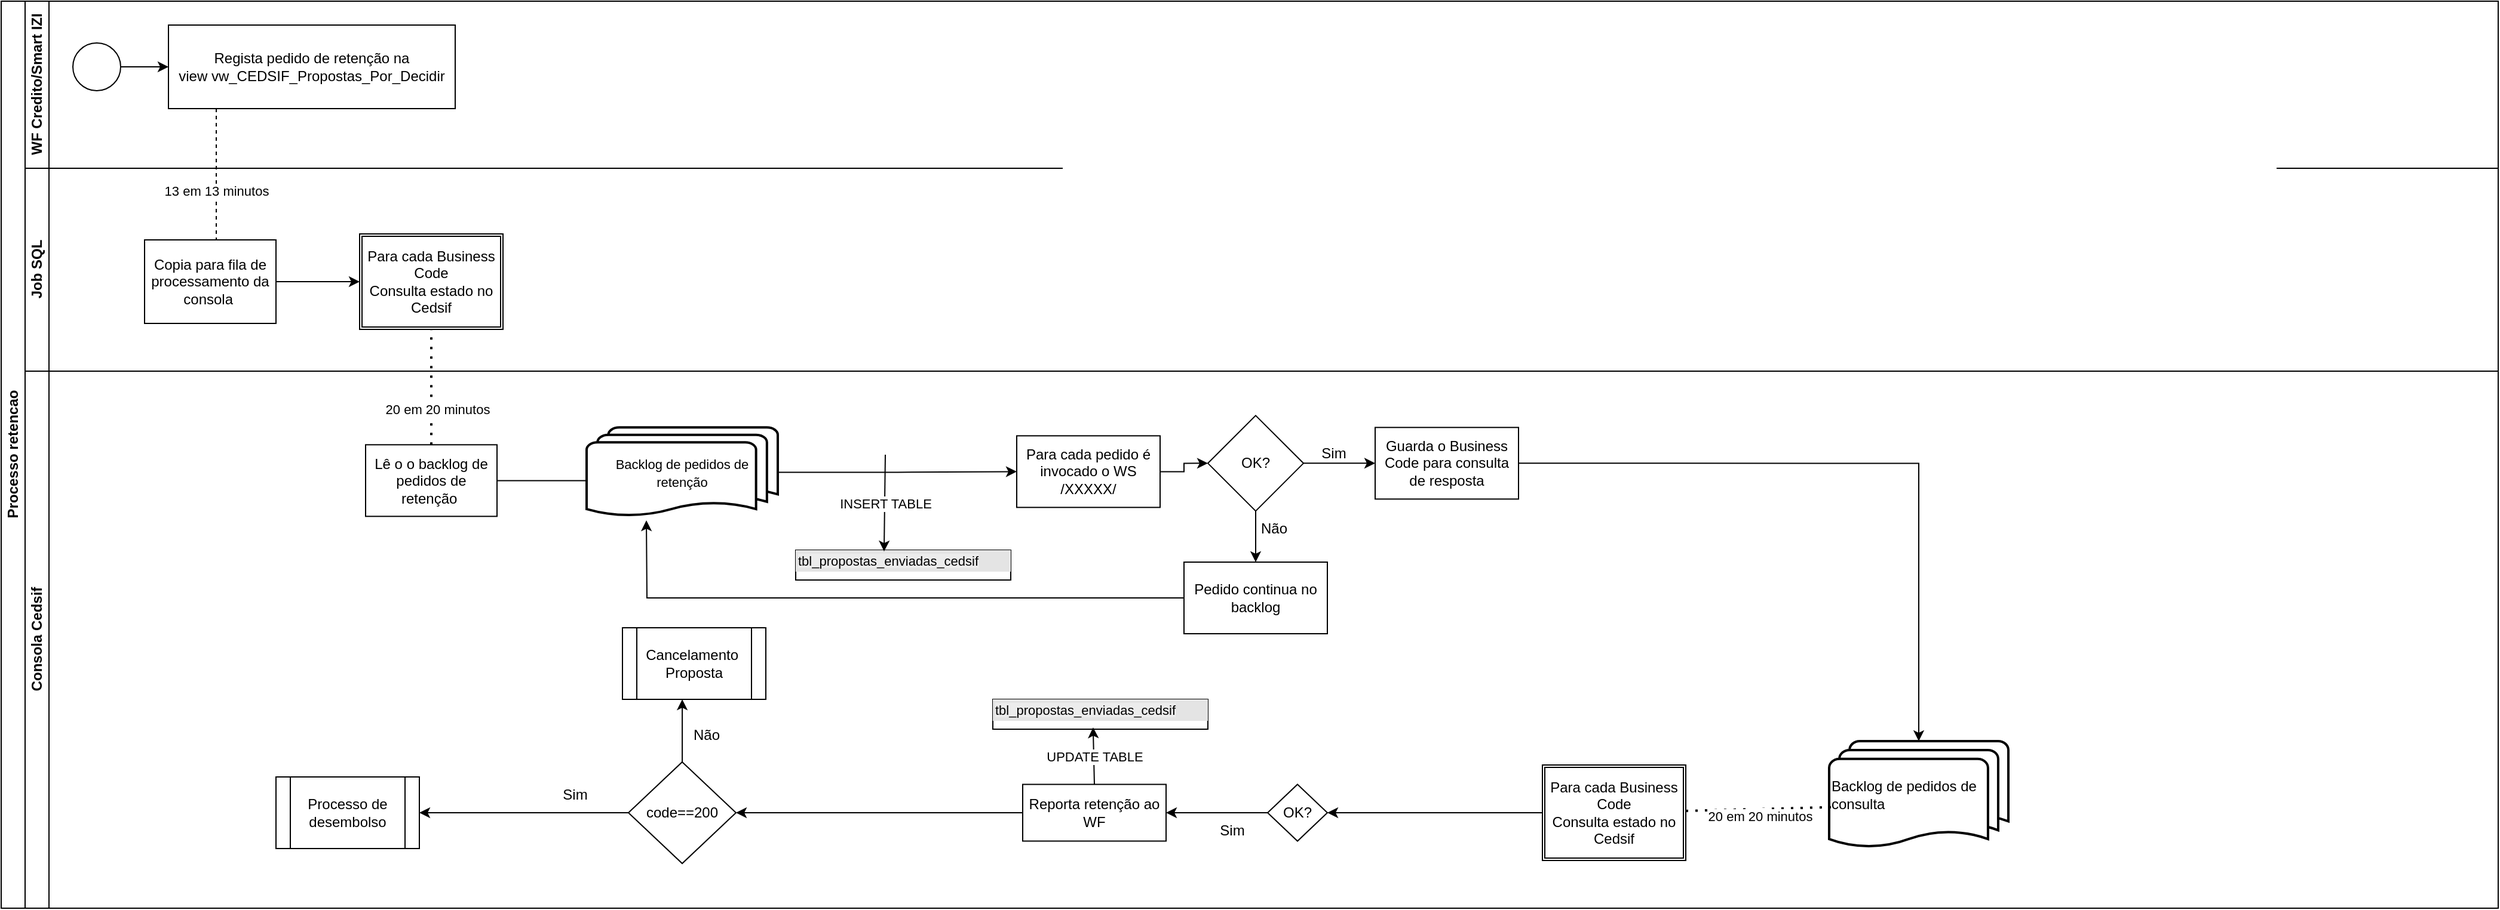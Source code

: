 <mxfile version="28.1.1">
  <diagram id="prtHgNgQTEPvFCAcTncT" name="Page-1">
    <mxGraphModel dx="1668" dy="1021" grid="1" gridSize="10" guides="1" tooltips="1" connect="1" arrows="1" fold="1" page="1" pageScale="1" pageWidth="827" pageHeight="1169" math="0" shadow="0">
      <root>
        <mxCell id="0" />
        <mxCell id="1" parent="0" />
        <mxCell id="dNxyNK7c78bLwvsdeMH5-19" value="Processo retencao" style="swimlane;html=1;childLayout=stackLayout;resizeParent=1;resizeParentMax=0;horizontal=0;startSize=20;horizontalStack=0;" parent="1" vertex="1">
          <mxGeometry x="20" y="140" width="2090" height="760" as="geometry" />
        </mxCell>
        <mxCell id="dNxyNK7c78bLwvsdeMH5-27" value="" style="edgeStyle=orthogonalEdgeStyle;rounded=0;orthogonalLoop=1;jettySize=auto;html=1;dashed=1;endArrow=none;endFill=0;" parent="dNxyNK7c78bLwvsdeMH5-19" source="dNxyNK7c78bLwvsdeMH5-24" target="dNxyNK7c78bLwvsdeMH5-26" edge="1">
          <mxGeometry relative="1" as="geometry">
            <Array as="points">
              <mxPoint x="180" y="185" />
              <mxPoint x="180" y="185" />
            </Array>
          </mxGeometry>
        </mxCell>
        <mxCell id="K_VchCGm_uXAoo02_naL-1" value="13 em 13 minutos" style="edgeLabel;html=1;align=center;verticalAlign=middle;resizable=0;points=[];" parent="dNxyNK7c78bLwvsdeMH5-27" vertex="1" connectable="0">
          <mxGeometry x="0.16" y="-2" relative="1" as="geometry">
            <mxPoint x="2" y="5" as="offset" />
          </mxGeometry>
        </mxCell>
        <mxCell id="dNxyNK7c78bLwvsdeMH5-20" value="WF Credito/Smart IZI" style="swimlane;html=1;startSize=20;horizontal=0;" parent="dNxyNK7c78bLwvsdeMH5-19" vertex="1">
          <mxGeometry x="20" width="2070" height="140" as="geometry" />
        </mxCell>
        <mxCell id="dNxyNK7c78bLwvsdeMH5-25" value="" style="edgeStyle=orthogonalEdgeStyle;rounded=0;orthogonalLoop=1;jettySize=auto;html=1;" parent="dNxyNK7c78bLwvsdeMH5-20" source="dNxyNK7c78bLwvsdeMH5-23" target="dNxyNK7c78bLwvsdeMH5-24" edge="1">
          <mxGeometry relative="1" as="geometry" />
        </mxCell>
        <mxCell id="dNxyNK7c78bLwvsdeMH5-23" value="" style="ellipse;whiteSpace=wrap;html=1;" parent="dNxyNK7c78bLwvsdeMH5-20" vertex="1">
          <mxGeometry x="40" y="35" width="40" height="40" as="geometry" />
        </mxCell>
        <mxCell id="dNxyNK7c78bLwvsdeMH5-24" value="Regista pedido de retenção na view&amp;nbsp;&lt;span data-teams=&quot;true&quot;&gt;vw_CEDSIF_Propostas_Por_Decidir&lt;/span&gt;" style="rounded=0;whiteSpace=wrap;html=1;fontFamily=Helvetica;fontSize=12;fontColor=#000000;align=center;" parent="dNxyNK7c78bLwvsdeMH5-20" vertex="1">
          <mxGeometry x="120" y="20" width="240" height="70" as="geometry" />
        </mxCell>
        <mxCell id="dNxyNK7c78bLwvsdeMH5-21" value="Job SQL" style="swimlane;html=1;startSize=20;horizontal=0;" parent="dNxyNK7c78bLwvsdeMH5-19" vertex="1">
          <mxGeometry x="20" y="140" width="2070" height="170" as="geometry" />
        </mxCell>
        <mxCell id="C1m27JKeYHq3ZGguCctL-3" style="edgeStyle=orthogonalEdgeStyle;rounded=0;orthogonalLoop=1;jettySize=auto;html=1;entryX=0;entryY=0.5;entryDx=0;entryDy=0;" edge="1" parent="dNxyNK7c78bLwvsdeMH5-21" source="dNxyNK7c78bLwvsdeMH5-26" target="C1m27JKeYHq3ZGguCctL-1">
          <mxGeometry relative="1" as="geometry" />
        </mxCell>
        <mxCell id="dNxyNK7c78bLwvsdeMH5-26" value="Copia para fila de processamento da consola&amp;nbsp;" style="rounded=0;whiteSpace=wrap;html=1;fontFamily=Helvetica;fontSize=12;fontColor=#000000;align=center;" parent="dNxyNK7c78bLwvsdeMH5-21" vertex="1">
          <mxGeometry x="100" y="60" width="110" height="70" as="geometry" />
        </mxCell>
        <mxCell id="C1m27JKeYHq3ZGguCctL-1" value="Para cada Business Code &lt;br&gt;Consulta estado no Cedsif" style="shape=ext;double=1;rounded=0;whiteSpace=wrap;html=1;" vertex="1" parent="dNxyNK7c78bLwvsdeMH5-21">
          <mxGeometry x="280" y="55" width="120" height="80" as="geometry" />
        </mxCell>
        <mxCell id="K_VchCGm_uXAoo02_naL-3" value="" style="endArrow=none;dashed=1;html=1;dashPattern=1 3;strokeWidth=2;rounded=0;entryX=0.5;entryY=1;entryDx=0;entryDy=0;exitX=0.5;exitY=0;exitDx=0;exitDy=0;" parent="dNxyNK7c78bLwvsdeMH5-19" source="dNxyNK7c78bLwvsdeMH5-34" target="C1m27JKeYHq3ZGguCctL-1" edge="1">
          <mxGeometry width="50" height="50" relative="1" as="geometry">
            <mxPoint x="360" y="405" as="sourcePoint" />
            <mxPoint x="410" y="355" as="targetPoint" />
          </mxGeometry>
        </mxCell>
        <mxCell id="K_VchCGm_uXAoo02_naL-4" value="20 em 20 minutos" style="edgeLabel;html=1;align=center;verticalAlign=middle;resizable=0;points=[];" parent="K_VchCGm_uXAoo02_naL-3" vertex="1" connectable="0">
          <mxGeometry x="-0.383" y="2" relative="1" as="geometry">
            <mxPoint x="7" as="offset" />
          </mxGeometry>
        </mxCell>
        <mxCell id="dNxyNK7c78bLwvsdeMH5-22" value="Consola Cedsif" style="swimlane;html=1;startSize=20;horizontal=0;" parent="dNxyNK7c78bLwvsdeMH5-19" vertex="1">
          <mxGeometry x="20" y="310" width="2070" height="450" as="geometry" />
        </mxCell>
        <mxCell id="dNxyNK7c78bLwvsdeMH5-34" value="Lê o o backlog de pedidos de retenção&amp;nbsp;" style="rounded=0;whiteSpace=wrap;html=1;fontFamily=Helvetica;fontSize=12;fontColor=#000000;align=center;" parent="dNxyNK7c78bLwvsdeMH5-22" vertex="1">
          <mxGeometry x="285" y="61.67" width="110" height="60" as="geometry" />
        </mxCell>
        <mxCell id="dNxyNK7c78bLwvsdeMH5-37" value="" style="edgeStyle=orthogonalEdgeStyle;rounded=0;orthogonalLoop=1;jettySize=auto;html=1;endArrow=classic;endFill=1;" parent="dNxyNK7c78bLwvsdeMH5-22" source="dNxyNK7c78bLwvsdeMH5-34" edge="1">
          <mxGeometry relative="1" as="geometry">
            <mxPoint x="550" y="91.67" as="targetPoint" />
          </mxGeometry>
        </mxCell>
        <mxCell id="K_VchCGm_uXAoo02_naL-9" style="edgeStyle=orthogonalEdgeStyle;rounded=0;orthogonalLoop=1;jettySize=auto;html=1;entryX=0;entryY=0.5;entryDx=0;entryDy=0;" parent="dNxyNK7c78bLwvsdeMH5-22" source="K_VchCGm_uXAoo02_naL-7" target="K_VchCGm_uXAoo02_naL-8" edge="1">
          <mxGeometry relative="1" as="geometry" />
        </mxCell>
        <mxCell id="K_VchCGm_uXAoo02_naL-7" value="&lt;font style=&quot;font-size: 11px;&quot;&gt;Backlog de pedidos de &lt;br&gt;retenção&lt;/font&gt;" style="strokeWidth=2;html=1;shape=mxgraph.flowchart.multi-document;whiteSpace=wrap;" parent="dNxyNK7c78bLwvsdeMH5-22" vertex="1">
          <mxGeometry x="470" y="47.17" width="160" height="75" as="geometry" />
        </mxCell>
        <mxCell id="K_VchCGm_uXAoo02_naL-11" style="edgeStyle=orthogonalEdgeStyle;rounded=0;orthogonalLoop=1;jettySize=auto;html=1;entryX=0;entryY=0.5;entryDx=0;entryDy=0;" parent="dNxyNK7c78bLwvsdeMH5-22" source="K_VchCGm_uXAoo02_naL-8" target="K_VchCGm_uXAoo02_naL-10" edge="1">
          <mxGeometry relative="1" as="geometry" />
        </mxCell>
        <mxCell id="K_VchCGm_uXAoo02_naL-8" value="Para cada pedido é invocado o WS&lt;br&gt;/XXXXX/" style="rounded=0;whiteSpace=wrap;html=1;" parent="dNxyNK7c78bLwvsdeMH5-22" vertex="1">
          <mxGeometry x="830" y="54.17" width="120" height="60" as="geometry" />
        </mxCell>
        <mxCell id="K_VchCGm_uXAoo02_naL-13" value="" style="edgeStyle=orthogonalEdgeStyle;rounded=0;orthogonalLoop=1;jettySize=auto;html=1;" parent="dNxyNK7c78bLwvsdeMH5-22" source="K_VchCGm_uXAoo02_naL-10" target="K_VchCGm_uXAoo02_naL-12" edge="1">
          <mxGeometry relative="1" as="geometry" />
        </mxCell>
        <mxCell id="K_VchCGm_uXAoo02_naL-42" value="" style="edgeStyle=orthogonalEdgeStyle;rounded=0;orthogonalLoop=1;jettySize=auto;html=1;" parent="dNxyNK7c78bLwvsdeMH5-22" source="K_VchCGm_uXAoo02_naL-10" target="K_VchCGm_uXAoo02_naL-41" edge="1">
          <mxGeometry relative="1" as="geometry" />
        </mxCell>
        <mxCell id="K_VchCGm_uXAoo02_naL-10" value="OK?" style="rhombus;whiteSpace=wrap;html=1;" parent="dNxyNK7c78bLwvsdeMH5-22" vertex="1">
          <mxGeometry x="990" y="37.17" width="80" height="80" as="geometry" />
        </mxCell>
        <mxCell id="K_VchCGm_uXAoo02_naL-12" value="Guarda o Business Code para consulta de resposta" style="whiteSpace=wrap;html=1;" parent="dNxyNK7c78bLwvsdeMH5-22" vertex="1">
          <mxGeometry x="1130" y="47.17" width="120" height="60" as="geometry" />
        </mxCell>
        <mxCell id="C1m27JKeYHq3ZGguCctL-32" style="edgeStyle=orthogonalEdgeStyle;rounded=0;orthogonalLoop=1;jettySize=auto;html=1;" edge="1" parent="dNxyNK7c78bLwvsdeMH5-22" source="K_VchCGm_uXAoo02_naL-41">
          <mxGeometry relative="1" as="geometry">
            <mxPoint x="520" y="125" as="targetPoint" />
          </mxGeometry>
        </mxCell>
        <mxCell id="K_VchCGm_uXAoo02_naL-41" value="Pedido continua no backlog" style="whiteSpace=wrap;html=1;" parent="dNxyNK7c78bLwvsdeMH5-22" vertex="1">
          <mxGeometry x="970" y="160" width="120" height="60" as="geometry" />
        </mxCell>
        <mxCell id="K_VchCGm_uXAoo02_naL-44" style="edgeStyle=orthogonalEdgeStyle;rounded=0;orthogonalLoop=1;jettySize=auto;html=1;entryX=0.5;entryY=0;entryDx=0;entryDy=0;entryPerimeter=0;exitX=1;exitY=0.5;exitDx=0;exitDy=0;" parent="dNxyNK7c78bLwvsdeMH5-22" source="K_VchCGm_uXAoo02_naL-12" target="K_VchCGm_uXAoo02_naL-43" edge="1">
          <mxGeometry relative="1" as="geometry" />
        </mxCell>
        <mxCell id="K_VchCGm_uXAoo02_naL-57" value="Não" style="text;html=1;align=center;verticalAlign=middle;resizable=0;points=[];autosize=1;strokeColor=none;fillColor=none;" parent="dNxyNK7c78bLwvsdeMH5-22" vertex="1">
          <mxGeometry x="1020" y="117.17" width="50" height="30" as="geometry" />
        </mxCell>
        <mxCell id="K_VchCGm_uXAoo02_naL-58" value="Sim" style="text;html=1;align=center;verticalAlign=middle;resizable=0;points=[];autosize=1;strokeColor=none;fillColor=none;" parent="dNxyNK7c78bLwvsdeMH5-22" vertex="1">
          <mxGeometry x="1075" y="54.17" width="40" height="30" as="geometry" />
        </mxCell>
        <mxCell id="C1m27JKeYHq3ZGguCctL-8" value="&lt;div style=&quot;box-sizing: border-box; width: 100%; background: rgb(228, 228, 228); padding: 2px;&quot;&gt;&lt;span style=&quot;font-size: 11px; text-align: center; background-color: rgb(236, 236, 236);&quot;&gt;tbl_propostas_enviadas_cedsif&lt;/span&gt;&lt;/div&gt;" style="verticalAlign=top;align=left;overflow=fill;html=1;whiteSpace=wrap;" vertex="1" parent="dNxyNK7c78bLwvsdeMH5-22">
          <mxGeometry x="810" y="275" width="180" height="25" as="geometry" />
        </mxCell>
        <mxCell id="C1m27JKeYHq3ZGguCctL-11" value="&lt;div style=&quot;box-sizing: border-box; width: 100%; background: rgb(228, 228, 228); padding: 2px;&quot;&gt;&lt;span style=&quot;font-size: 11px; text-align: center; background-color: rgb(236, 236, 236);&quot;&gt;tbl_propostas_enviadas_cedsif&lt;/span&gt;&lt;/div&gt;" style="verticalAlign=top;align=left;overflow=fill;html=1;whiteSpace=wrap;" vertex="1" parent="dNxyNK7c78bLwvsdeMH5-22">
          <mxGeometry x="645" y="150" width="180" height="25" as="geometry" />
        </mxCell>
        <mxCell id="K_VchCGm_uXAoo02_naL-43" value="Backlog de pedidos de &lt;br&gt;consulta&amp;nbsp;" style="strokeWidth=2;html=1;shape=mxgraph.flowchart.multi-document;whiteSpace=wrap;align=left;" parent="dNxyNK7c78bLwvsdeMH5-22" vertex="1">
          <mxGeometry x="1510" y="310" width="150" height="90" as="geometry" />
        </mxCell>
        <mxCell id="K_VchCGm_uXAoo02_naL-46" value="" style="endArrow=none;dashed=1;html=1;dashPattern=1 3;strokeWidth=2;rounded=0;entryX=0.01;entryY=0.615;entryDx=0;entryDy=0;entryPerimeter=0;" parent="dNxyNK7c78bLwvsdeMH5-22" source="K_VchCGm_uXAoo02_naL-50" target="K_VchCGm_uXAoo02_naL-43" edge="1">
          <mxGeometry width="50" height="50" relative="1" as="geometry">
            <mxPoint x="1340" y="362.5" as="sourcePoint" />
            <mxPoint x="1320" y="-7.5" as="targetPoint" />
          </mxGeometry>
        </mxCell>
        <mxCell id="K_VchCGm_uXAoo02_naL-48" value="Text" style="edgeLabel;html=1;align=center;verticalAlign=middle;resizable=0;points=[];" parent="K_VchCGm_uXAoo02_naL-46" vertex="1" connectable="0">
          <mxGeometry x="0.007" y="-5" relative="1" as="geometry">
            <mxPoint as="offset" />
          </mxGeometry>
        </mxCell>
        <mxCell id="K_VchCGm_uXAoo02_naL-49" value="20 em 20 minutos" style="edgeLabel;html=1;align=center;verticalAlign=middle;resizable=0;points=[];" parent="K_VchCGm_uXAoo02_naL-46" vertex="1" connectable="0">
          <mxGeometry x="0.021" y="-6" relative="1" as="geometry">
            <mxPoint as="offset" />
          </mxGeometry>
        </mxCell>
        <mxCell id="K_VchCGm_uXAoo02_naL-52" style="edgeStyle=orthogonalEdgeStyle;rounded=0;orthogonalLoop=1;jettySize=auto;html=1;entryX=1;entryY=0.5;entryDx=0;entryDy=0;" parent="dNxyNK7c78bLwvsdeMH5-22" source="K_VchCGm_uXAoo02_naL-50" target="K_VchCGm_uXAoo02_naL-51" edge="1">
          <mxGeometry relative="1" as="geometry" />
        </mxCell>
        <mxCell id="K_VchCGm_uXAoo02_naL-50" value="Para cada Business Code &lt;br&gt;Consulta estado no Cedsif" style="shape=ext;double=1;rounded=0;whiteSpace=wrap;html=1;" parent="dNxyNK7c78bLwvsdeMH5-22" vertex="1">
          <mxGeometry x="1270" y="330" width="120" height="80" as="geometry" />
        </mxCell>
        <mxCell id="K_VchCGm_uXAoo02_naL-54" style="edgeStyle=orthogonalEdgeStyle;rounded=0;orthogonalLoop=1;jettySize=auto;html=1;entryX=1;entryY=0.5;entryDx=0;entryDy=0;" parent="dNxyNK7c78bLwvsdeMH5-22" source="K_VchCGm_uXAoo02_naL-51" target="K_VchCGm_uXAoo02_naL-53" edge="1">
          <mxGeometry relative="1" as="geometry" />
        </mxCell>
        <mxCell id="K_VchCGm_uXAoo02_naL-51" value="OK?" style="rhombus;whiteSpace=wrap;html=1;" parent="dNxyNK7c78bLwvsdeMH5-22" vertex="1">
          <mxGeometry x="1040" y="346.25" width="50" height="47.5" as="geometry" />
        </mxCell>
        <mxCell id="K_VchCGm_uXAoo02_naL-53" value="Reporta retenção ao WF" style="rounded=0;whiteSpace=wrap;html=1;" parent="dNxyNK7c78bLwvsdeMH5-22" vertex="1">
          <mxGeometry x="835" y="346.25" width="120" height="47.5" as="geometry" />
        </mxCell>
        <mxCell id="K_VchCGm_uXAoo02_naL-56" value="Sim" style="text;html=1;align=center;verticalAlign=middle;resizable=0;points=[];autosize=1;strokeColor=none;fillColor=none;" parent="dNxyNK7c78bLwvsdeMH5-22" vertex="1">
          <mxGeometry x="990" y="370" width="40" height="30" as="geometry" />
        </mxCell>
        <mxCell id="C1m27JKeYHq3ZGguCctL-9" value="" style="endArrow=classic;html=1;rounded=0;exitX=0.5;exitY=0;exitDx=0;exitDy=0;entryX=0.444;entryY=1.14;entryDx=0;entryDy=0;entryPerimeter=0;" edge="1" parent="dNxyNK7c78bLwvsdeMH5-22" source="K_VchCGm_uXAoo02_naL-53">
          <mxGeometry relative="1" as="geometry">
            <mxPoint x="1070" y="150" as="sourcePoint" />
            <mxPoint x="893.92" y="298.5" as="targetPoint" />
          </mxGeometry>
        </mxCell>
        <mxCell id="C1m27JKeYHq3ZGguCctL-10" value="UPDATE TABLE" style="edgeLabel;resizable=0;html=1;;align=center;verticalAlign=middle;" connectable="0" vertex="1" parent="C1m27JKeYHq3ZGguCctL-9">
          <mxGeometry relative="1" as="geometry" />
        </mxCell>
        <mxCell id="C1m27JKeYHq3ZGguCctL-27" style="edgeStyle=orthogonalEdgeStyle;rounded=0;orthogonalLoop=1;jettySize=auto;html=1;entryX=1;entryY=0.5;entryDx=0;entryDy=0;" edge="1" parent="dNxyNK7c78bLwvsdeMH5-22" source="C1m27JKeYHq3ZGguCctL-24" target="C1m27JKeYHq3ZGguCctL-26">
          <mxGeometry relative="1" as="geometry" />
        </mxCell>
        <mxCell id="C1m27JKeYHq3ZGguCctL-24" value="code==200" style="rhombus;whiteSpace=wrap;html=1;" vertex="1" parent="dNxyNK7c78bLwvsdeMH5-22">
          <mxGeometry x="505" y="327.5" width="90" height="85" as="geometry" />
        </mxCell>
        <mxCell id="C1m27JKeYHq3ZGguCctL-25" style="edgeStyle=orthogonalEdgeStyle;rounded=0;orthogonalLoop=1;jettySize=auto;html=1;entryX=1;entryY=0.5;entryDx=0;entryDy=0;" edge="1" parent="dNxyNK7c78bLwvsdeMH5-22" source="K_VchCGm_uXAoo02_naL-53" target="C1m27JKeYHq3ZGguCctL-24">
          <mxGeometry relative="1" as="geometry" />
        </mxCell>
        <mxCell id="C1m27JKeYHq3ZGguCctL-26" value="Processo de desembolso" style="shape=process;whiteSpace=wrap;html=1;backgroundOutline=1;" vertex="1" parent="dNxyNK7c78bLwvsdeMH5-22">
          <mxGeometry x="210" y="340" width="120" height="60" as="geometry" />
        </mxCell>
        <mxCell id="C1m27JKeYHq3ZGguCctL-28" value="Cancelamento&amp;nbsp;&lt;br&gt;Proposta" style="shape=process;whiteSpace=wrap;html=1;backgroundOutline=1;" vertex="1" parent="dNxyNK7c78bLwvsdeMH5-22">
          <mxGeometry x="500" y="215" width="120" height="60" as="geometry" />
        </mxCell>
        <mxCell id="C1m27JKeYHq3ZGguCctL-29" style="edgeStyle=orthogonalEdgeStyle;rounded=0;orthogonalLoop=1;jettySize=auto;html=1;entryX=0.417;entryY=1;entryDx=0;entryDy=0;entryPerimeter=0;" edge="1" parent="dNxyNK7c78bLwvsdeMH5-22" source="C1m27JKeYHq3ZGguCctL-24" target="C1m27JKeYHq3ZGguCctL-28">
          <mxGeometry relative="1" as="geometry" />
        </mxCell>
        <mxCell id="C1m27JKeYHq3ZGguCctL-31" value="Não" style="text;html=1;align=center;verticalAlign=middle;resizable=0;points=[];autosize=1;strokeColor=none;fillColor=none;" vertex="1" parent="dNxyNK7c78bLwvsdeMH5-22">
          <mxGeometry x="545" y="290" width="50" height="30" as="geometry" />
        </mxCell>
        <mxCell id="C1m27JKeYHq3ZGguCctL-30" value="Sim" style="text;html=1;align=center;verticalAlign=middle;resizable=0;points=[];autosize=1;strokeColor=none;fillColor=none;" vertex="1" parent="dNxyNK7c78bLwvsdeMH5-22">
          <mxGeometry x="440" y="340" width="40" height="30" as="geometry" />
        </mxCell>
        <mxCell id="C1m27JKeYHq3ZGguCctL-14" value="" style="endArrow=classic;html=1;rounded=0;entryX=0.411;entryY=0.04;entryDx=0;entryDy=0;entryPerimeter=0;" edge="1" parent="1" target="C1m27JKeYHq3ZGguCctL-11">
          <mxGeometry relative="1" as="geometry">
            <mxPoint x="760" y="520" as="sourcePoint" />
            <mxPoint x="770" y="550" as="targetPoint" />
          </mxGeometry>
        </mxCell>
        <mxCell id="C1m27JKeYHq3ZGguCctL-15" value="INSERT TABLE" style="edgeLabel;resizable=0;html=1;;align=center;verticalAlign=middle;" connectable="0" vertex="1" parent="C1m27JKeYHq3ZGguCctL-14">
          <mxGeometry relative="1" as="geometry" />
        </mxCell>
      </root>
    </mxGraphModel>
  </diagram>
</mxfile>
